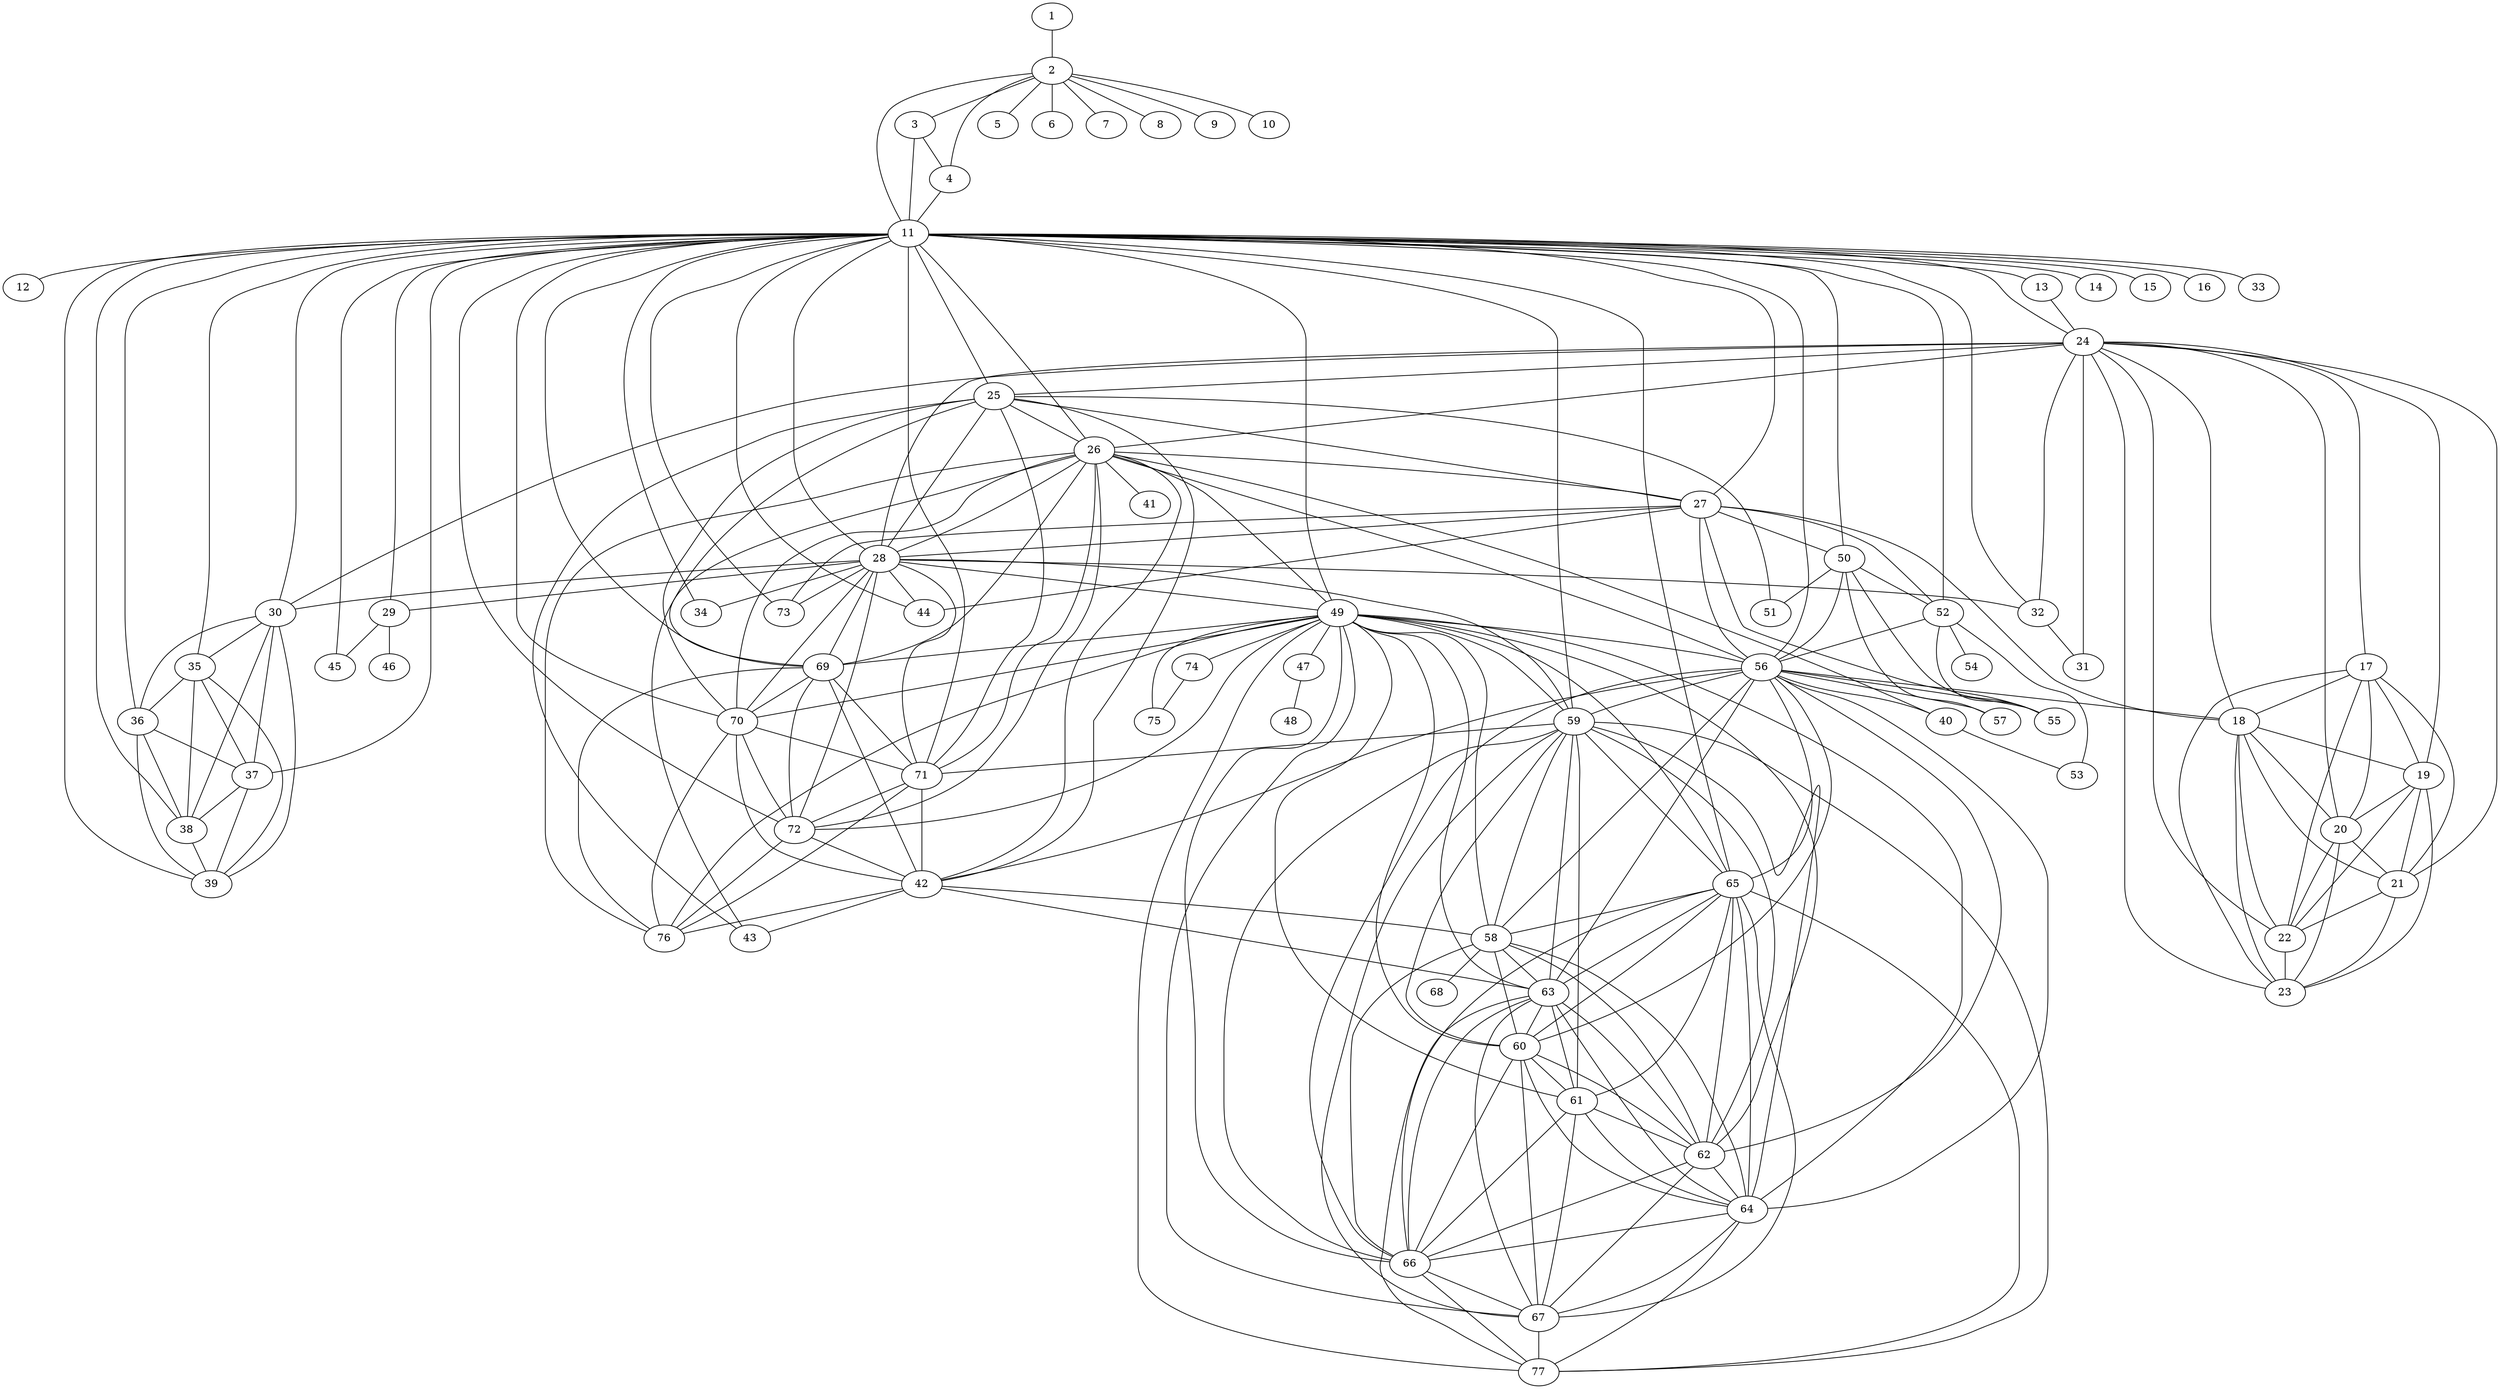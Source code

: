 graph {
    1 [pos="0.2768534951372759,0.022641467651961993!"];
    2 [pos="1.903171430466234,2.023360543495192!"];
    3 [pos="0.8084882963117205,0.2019681142443436!"];
    4 [pos="0.8084882963117205,0.2019681142443436!"];
    5 [pos="0.2768534951372759,0.022641467651961993!"];
    6 [pos="0.2768534951372759,0.022641467651961993!"];
    7 [pos="0.2768534951372759,0.022641467651961993!"];
    8 [pos="0.2768534951372759,0.022641467651961993!"];
    9 [pos="0.2768534951372759,0.022641467651961993!"];
    10 [pos="0.2768534951372759,0.022641467651961993!"];
    11 [pos="-9.79264158757421,2.025875301520813!"];
    12 [pos="0.2768534951372759,0.022641467651961993!"];
    13 [pos="0.5481735963284938,0.0902645201445588!"];
    14 [pos="0.2768534951372759,0.022641467651961993!"];
    15 [pos="0.2768534951372759,0.022641467651961993!"];
    16 [pos="0.2768534951372759,0.022641467651961993!"];
    24 [pos="1.416205423260903,3.9186060417242152!"];
    25 [pos="1.905107727901686,2.388929529763424!"];
    26 [pos="1.1648963686182314,4.289067832307289!"];
    27 [pos="1.905107727901686,2.388929529763424!"];
    28 [pos="0.8621352650747636,4.64285531766432!"];
    29 [pos="1.0524477892132333,0.35626051172526174!"];
    30 [pos="1.7653046342491392,1.3498041166172168!"];
    32 [pos="1.0524477892132333,0.35626051172526174!"];
    33 [pos="0.2768534951372759,0.022641467651961993!"];
    34 [pos="0.5481735963284938,0.0902645201445588!"];
    35 [pos="1.4708692946438688,0.7837865116545614!"];
    36 [pos="1.4708692946438688,0.7837865116545614!"];
    37 [pos="1.4708692946438688,0.7837865116545614!"];
    38 [pos="1.4708692946438688,0.7837865116545614!"];
    39 [pos="1.4708692946438688,0.7837865116545614!"];
    44 [pos="0.8084882963117205,0.2019681142443436!"];
    45 [pos="0.5481735963284938,0.0902645201445588!"];
    49 [pos="-1.3598501519552542,5.9578927966667!"];
    50 [pos="1.6357707582828522,1.0512460339414398!"];
    52 [pos="1.6357707582828522,1.0512460339414398!"];
    56 [pos="0.1076589473435287,5.27667962099859!"];
    59 [pos="1.416205423260903,3.9186060417242152!"];
    65 [pos="1.7628585218410162,3.1515794911064248!"];
    69 [pos="1.903171430466234,2.023360543495192!"];
    70 [pos="1.903171430466234,2.023360543495192!"];
    71 [pos="1.903171430466234,2.023360543495192!"];
    72 [pos="1.8555853075106747,1.6753516545938987!"];
    73 [pos="0.8084882963117205,0.2019681142443436!"];
    17 [pos="1.6357707582828522,1.0512460339414398!"];
    18 [pos="1.8555853075106747,1.6753516545938987!"];
    19 [pos="1.6357707582828522,1.0512460339414398!"];
    20 [pos="1.6357707582828522,1.0512460339414398!"];
    21 [pos="1.6357707582828522,1.0512460339414398!"];
    22 [pos="1.6357707582828522,1.0512460339414398!"];
    23 [pos="1.6357707582828522,1.0512460339414398!"];
    31 [pos="0.5481735963284938,0.0902645201445588!"];
    42 [pos="1.905107727901686,2.388929529763424!"];
    43 [pos="0.8084882963117205,0.2019681142443436!"];
    51 [pos="0.5481735963284938,0.0902645201445588!"];
    40 [pos="0.8084882963117205,0.2019681142443436!"];
    41 [pos="0.2768534951372759,0.022641467651961993!"];
    76 [pos="1.6357707582828522,1.0512460339414398!"];
    55 [pos="1.0524477892132333,0.35626051172526174!"];
    46 [pos="0.2768534951372759,0.022641467651961993!"];
    53 [pos="0.5481735963284938,0.0902645201445588!"];
    58 [pos="1.905107727901686,2.388929529763424!"];
    63 [pos="1.7628585218410162,3.1515794911064248!"];
    47 [pos="0.5481735963284938,0.0902645201445588!"];
    48 [pos="0.2768534951372759,0.022641467651961993!"];
    60 [pos="1.905107727901686,2.388929529763424!"];
    61 [pos="1.8555853075106747,1.6753516545938987!"];
    62 [pos="1.905107727901686,2.388929529763424!"];
    64 [pos="1.8589622232894318,2.766834032516935!"];
    66 [pos="1.8589622232894318,2.766834032516935!"];
    67 [pos="1.903171430466234,2.023360543495192!"];
    74 [pos="0.5481735963284938,0.0902645201445588!"];
    75 [pos="0.5481735963284938,0.0902645201445588!"];
    77 [pos="1.6357707582828522,1.0512460339414398!"];
    57 [pos="0.5481735963284938,0.0902645201445588!"];
    54 [pos="0.2768534951372759,0.022641467651961993!"];
    68 [pos="0.2768534951372759,0.022641467651961993!"];
    1 -- 2;
    2 -- 3;
    2 -- 4;
    2 -- 5;
    2 -- 6;
    2 -- 7;
    2 -- 8;
    2 -- 9;
    2 -- 10;
    2 -- 11;
    3 -- 4;
    3 -- 11;
    4 -- 11;
    11 -- 12;
    11 -- 13;
    11 -- 14;
    11 -- 15;
    11 -- 16;
    11 -- 24;
    11 -- 25;
    11 -- 26;
    11 -- 27;
    11 -- 28;
    11 -- 29;
    11 -- 30;
    11 -- 32;
    11 -- 33;
    11 -- 34;
    11 -- 35;
    11 -- 36;
    11 -- 37;
    11 -- 38;
    11 -- 39;
    11 -- 44;
    11 -- 45;
    11 -- 49;
    11 -- 50;
    11 -- 52;
    11 -- 56;
    11 -- 59;
    11 -- 65;
    11 -- 69;
    11 -- 70;
    11 -- 71;
    11 -- 72;
    11 -- 73;
    13 -- 24;
    24 -- 17;
    24 -- 18;
    24 -- 19;
    24 -- 20;
    24 -- 21;
    24 -- 22;
    24 -- 23;
    24 -- 25;
    24 -- 26;
    24 -- 28;
    24 -- 30;
    24 -- 31;
    24 -- 32;
    25 -- 26;
    25 -- 27;
    25 -- 28;
    25 -- 42;
    25 -- 43;
    25 -- 51;
    25 -- 69;
    25 -- 70;
    25 -- 71;
    26 -- 27;
    26 -- 28;
    26 -- 40;
    26 -- 41;
    26 -- 42;
    26 -- 43;
    26 -- 49;
    26 -- 56;
    26 -- 69;
    26 -- 70;
    26 -- 71;
    26 -- 72;
    26 -- 76;
    27 -- 18;
    27 -- 28;
    27 -- 44;
    27 -- 50;
    27 -- 52;
    27 -- 55;
    27 -- 56;
    27 -- 73;
    28 -- 29;
    28 -- 30;
    28 -- 32;
    28 -- 34;
    28 -- 44;
    28 -- 49;
    28 -- 59;
    28 -- 69;
    28 -- 70;
    28 -- 71;
    28 -- 72;
    28 -- 73;
    29 -- 45;
    29 -- 46;
    30 -- 35;
    30 -- 36;
    30 -- 37;
    30 -- 38;
    30 -- 39;
    32 -- 31;
    35 -- 36;
    35 -- 37;
    35 -- 38;
    35 -- 39;
    36 -- 37;
    36 -- 38;
    36 -- 39;
    37 -- 38;
    37 -- 39;
    38 -- 39;
    49 -- 47;
    49 -- 56;
    49 -- 58;
    49 -- 59;
    49 -- 60;
    49 -- 61;
    49 -- 62;
    49 -- 63;
    49 -- 64;
    49 -- 65;
    49 -- 66;
    49 -- 67;
    49 -- 69;
    49 -- 70;
    49 -- 72;
    49 -- 74;
    49 -- 75;
    49 -- 76;
    49 -- 77;
    50 -- 51;
    50 -- 52;
    50 -- 55;
    50 -- 56;
    50 -- 57;
    52 -- 53;
    52 -- 54;
    52 -- 55;
    52 -- 56;
    56 -- 18;
    56 -- 40;
    56 -- 42;
    56 -- 55;
    56 -- 57;
    56 -- 58;
    56 -- 59;
    56 -- 60;
    56 -- 62;
    56 -- 63;
    56 -- 64;
    56 -- 65;
    56 -- 66;
    59 -- 58;
    59 -- 60;
    59 -- 61;
    59 -- 62;
    59 -- 63;
    59 -- 64;
    59 -- 65;
    59 -- 66;
    59 -- 67;
    59 -- 71;
    59 -- 77;
    65 -- 58;
    65 -- 60;
    65 -- 61;
    65 -- 62;
    65 -- 63;
    65 -- 64;
    65 -- 66;
    65 -- 67;
    65 -- 77;
    69 -- 42;
    69 -- 70;
    69 -- 71;
    69 -- 72;
    69 -- 76;
    70 -- 42;
    70 -- 71;
    70 -- 72;
    70 -- 76;
    71 -- 42;
    71 -- 72;
    71 -- 76;
    72 -- 42;
    72 -- 76;
    17 -- 18;
    17 -- 19;
    17 -- 20;
    17 -- 21;
    17 -- 22;
    17 -- 23;
    18 -- 19;
    18 -- 20;
    18 -- 21;
    18 -- 22;
    18 -- 23;
    19 -- 20;
    19 -- 21;
    19 -- 22;
    19 -- 23;
    20 -- 21;
    20 -- 22;
    20 -- 23;
    21 -- 22;
    21 -- 23;
    22 -- 23;
    42 -- 43;
    42 -- 58;
    42 -- 63;
    42 -- 76;
    40 -- 53;
    58 -- 60;
    58 -- 62;
    58 -- 63;
    58 -- 64;
    58 -- 66;
    58 -- 68;
    63 -- 60;
    63 -- 61;
    63 -- 62;
    63 -- 64;
    63 -- 66;
    63 -- 67;
    63 -- 77;
    47 -- 48;
    60 -- 61;
    60 -- 62;
    60 -- 64;
    60 -- 66;
    60 -- 67;
    61 -- 62;
    61 -- 64;
    61 -- 66;
    61 -- 67;
    62 -- 64;
    62 -- 66;
    62 -- 67;
    64 -- 66;
    64 -- 67;
    64 -- 77;
    66 -- 67;
    66 -- 77;
    67 -- 77;
    74 -- 75;
}
